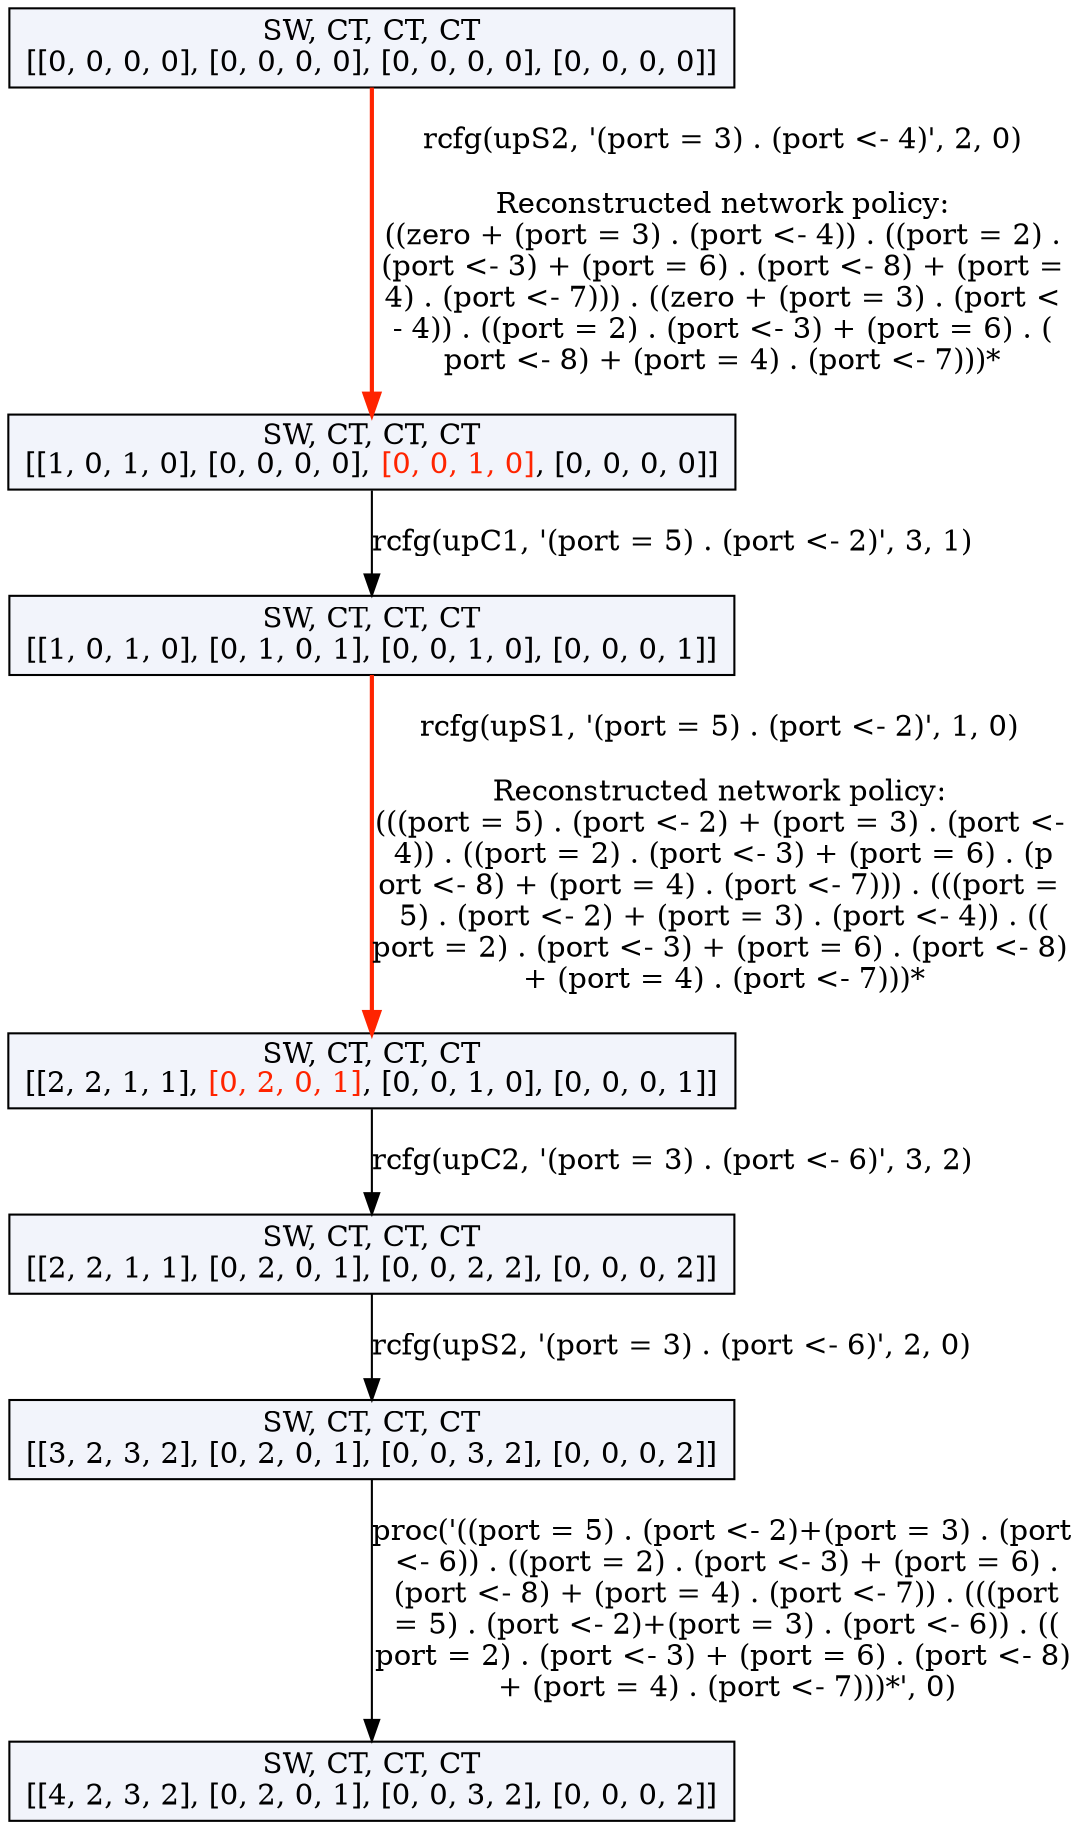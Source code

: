 digraph g {
n0 [label=<SW, CT, CT, CT<br/>[[0, 0, 0, 0], [0, 0, 0, 0], [0, 0, 0, 0], [0, 0, 0, 0]]>, shape=rectangle, style=filled, fillcolor="#F2F4FB"];
n1 [label=<SW, CT, CT, CT<br/>[[1, 0, 1, 0], [0, 0, 0, 0], <font color="#FF2400">[0, 0, 1, 0]</font>, [0, 0, 0, 0]]>, shape=rectangle, style=filled, fillcolor="#F2F4FB"];
n0 -> n1 [label="rcfg(upS2, '(port = 3) . (port <- 4)', 2, 0)

Reconstructed network policy:
((zero + (port = 3) . (port <- 4)) . ((port = 2) .
 (port <- 3) + (port = 6) . (port <- 8) + (port = 
4) . (port <- 7))) . ((zero + (port = 3) . (port <
- 4)) . ((port = 2) . (port <- 3) + (port = 6) . (
port <- 8) + (port = 4) . (port <- 7)))*", color="#FF2400", penwidth=2.0];
n2 [label=<SW, CT, CT, CT<br/>[[1, 0, 1, 0], [0, 1, 0, 1], [0, 0, 1, 0], [0, 0, 0, 1]]>, shape=rectangle, style=filled, fillcolor="#F2F4FB"];
n1 -> n2 [label="rcfg(upC1, '(port = 5) . (port <- 2)', 3, 1)", color="#000000", penwidth=1.0];
n3 [label=<SW, CT, CT, CT<br/>[[2, 2, 1, 1], <font color="#FF2400">[0, 2, 0, 1]</font>, [0, 0, 1, 0], [0, 0, 0, 1]]>, shape=rectangle, style=filled, fillcolor="#F2F4FB"];
n2 -> n3 [label="rcfg(upS1, '(port = 5) . (port <- 2)', 1, 0)

Reconstructed network policy:
(((port = 5) . (port <- 2) + (port = 3) . (port <-
 4)) . ((port = 2) . (port <- 3) + (port = 6) . (p
ort <- 8) + (port = 4) . (port <- 7))) . (((port =
 5) . (port <- 2) + (port = 3) . (port <- 4)) . ((
port = 2) . (port <- 3) + (port = 6) . (port <- 8)
 + (port = 4) . (port <- 7)))*", color="#FF2400", penwidth=2.0];
n4 [label=<SW, CT, CT, CT<br/>[[2, 2, 1, 1], [0, 2, 0, 1], [0, 0, 2, 2], [0, 0, 0, 2]]>, shape=rectangle, style=filled, fillcolor="#F2F4FB"];
n3 -> n4 [label="rcfg(upC2, '(port = 3) . (port <- 6)', 3, 2)", color="#000000", penwidth=1.0];
n5 [label=<SW, CT, CT, CT<br/>[[3, 2, 3, 2], [0, 2, 0, 1], [0, 0, 3, 2], [0, 0, 0, 2]]>, shape=rectangle, style=filled, fillcolor="#F2F4FB"];
n4 -> n5 [label="rcfg(upS2, '(port = 3) . (port <- 6)', 2, 0)", color="#000000", penwidth=1.0];
n6 [label=<SW, CT, CT, CT<br/>[[4, 2, 3, 2], [0, 2, 0, 1], [0, 0, 3, 2], [0, 0, 0, 2]]>, shape=rectangle, style=filled, fillcolor="#F2F4FB"];
n5 -> n6 [label="proc('((port = 5) . (port <- 2)+(port = 3) . (port
 <- 6)) . ((port = 2) . (port <- 3) + (port = 6) .
 (port <- 8) + (port = 4) . (port <- 7)) . (((port
 = 5) . (port <- 2)+(port = 3) . (port <- 6)) . ((
port = 2) . (port <- 3) + (port = 6) . (port <- 8)
 + (port = 4) . (port <- 7)))*', 0)", color="#000000", penwidth=1.0];
}